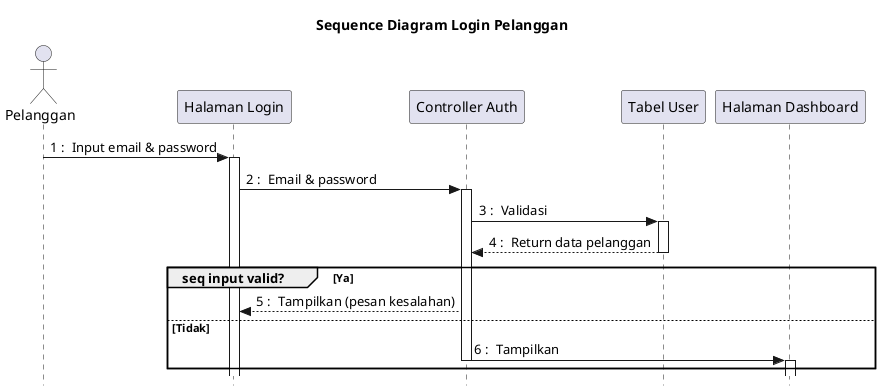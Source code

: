 @startuml pelanggan-login
skinparam style strictuml
autonumber 1 "0 : "
title Sequence Diagram Login Pelanggan
actor "Pelanggan" as pelanggan
participant "Halaman Login" as login
participant "Controller Auth" as auth
participant "Tabel User" as userTable
participant "Halaman Dashboard" as dashboard

pelanggan -> login ++ : Input email & password
login -> auth ++ : Email & password
auth -> userTable ++ : Validasi
return Return data pelanggan
group <b>seq</b> input valid? [Ya]
    login <-- auth : Tampilkan (pesan kesalahan)
    else Tidak
    auth -> dashboard --++ : Tampilkan
end
@enduml